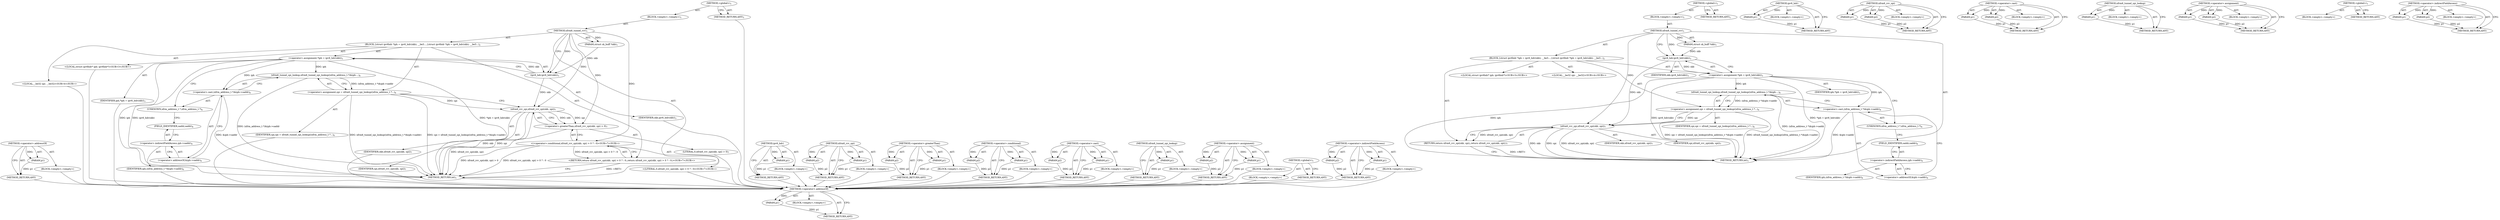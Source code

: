 digraph "&lt;operator&gt;.indirectFieldAccess" {
vulnerable_71 [label=<(METHOD,&lt;operator&gt;.addressOf)>];
vulnerable_72 [label=<(PARAM,p1)>];
vulnerable_73 [label=<(BLOCK,&lt;empty&gt;,&lt;empty&gt;)>];
vulnerable_74 [label=<(METHOD_RETURN,ANY)>];
vulnerable_6 [label=<(METHOD,&lt;global&gt;)<SUB>1</SUB>>];
vulnerable_7 [label=<(BLOCK,&lt;empty&gt;,&lt;empty&gt;)<SUB>1</SUB>>];
vulnerable_8 [label=<(METHOD,xfrm6_tunnel_rcv)<SUB>1</SUB>>];
vulnerable_9 [label=<(PARAM,struct sk_buff *skb)<SUB>1</SUB>>];
vulnerable_10 [label=<(BLOCK,{
	struct ipv6hdr *iph = ipv6_hdr(skb);
 	__be3...,{
	struct ipv6hdr *iph = ipv6_hdr(skb);
 	__be3...)<SUB>2</SUB>>];
vulnerable_11 [label="<(LOCAL,struct ipv6hdr* iph: ipv6hdr*)<SUB>3</SUB>>"];
vulnerable_12 [label=<(&lt;operator&gt;.assignment,*iph = ipv6_hdr(skb))<SUB>3</SUB>>];
vulnerable_13 [label=<(IDENTIFIER,iph,*iph = ipv6_hdr(skb))<SUB>3</SUB>>];
vulnerable_14 [label=<(ipv6_hdr,ipv6_hdr(skb))<SUB>3</SUB>>];
vulnerable_15 [label=<(IDENTIFIER,skb,ipv6_hdr(skb))<SUB>3</SUB>>];
vulnerable_16 [label="<(LOCAL,__be32 spi: __be32)<SUB>4</SUB>>"];
vulnerable_17 [label=<(&lt;operator&gt;.assignment,spi = xfrm6_tunnel_spi_lookup((xfrm_address_t *...)<SUB>6</SUB>>];
vulnerable_18 [label=<(IDENTIFIER,spi,spi = xfrm6_tunnel_spi_lookup((xfrm_address_t *...)<SUB>6</SUB>>];
vulnerable_19 [label=<(xfrm6_tunnel_spi_lookup,xfrm6_tunnel_spi_lookup((xfrm_address_t *)&amp;iph-...)<SUB>6</SUB>>];
vulnerable_20 [label=<(&lt;operator&gt;.cast,(xfrm_address_t *)&amp;iph-&gt;saddr)<SUB>6</SUB>>];
vulnerable_21 [label=<(UNKNOWN,xfrm_address_t *,xfrm_address_t *)<SUB>6</SUB>>];
vulnerable_22 [label=<(&lt;operator&gt;.addressOf,&amp;iph-&gt;saddr)<SUB>6</SUB>>];
vulnerable_23 [label=<(&lt;operator&gt;.indirectFieldAccess,iph-&gt;saddr)<SUB>6</SUB>>];
vulnerable_24 [label=<(IDENTIFIER,iph,(xfrm_address_t *)&amp;iph-&gt;saddr)<SUB>6</SUB>>];
vulnerable_25 [label=<(FIELD_IDENTIFIER,saddr,saddr)<SUB>6</SUB>>];
vulnerable_26 [label=<(RETURN,return xfrm6_rcv_spi(skb, spi);,return xfrm6_rcv_spi(skb, spi);)<SUB>7</SUB>>];
vulnerable_27 [label=<(xfrm6_rcv_spi,xfrm6_rcv_spi(skb, spi))<SUB>7</SUB>>];
vulnerable_28 [label=<(IDENTIFIER,skb,xfrm6_rcv_spi(skb, spi))<SUB>7</SUB>>];
vulnerable_29 [label=<(IDENTIFIER,spi,xfrm6_rcv_spi(skb, spi))<SUB>7</SUB>>];
vulnerable_30 [label=<(METHOD_RETURN,int)<SUB>1</SUB>>];
vulnerable_32 [label=<(METHOD_RETURN,ANY)<SUB>1</SUB>>];
vulnerable_58 [label=<(METHOD,ipv6_hdr)>];
vulnerable_59 [label=<(PARAM,p1)>];
vulnerable_60 [label=<(BLOCK,&lt;empty&gt;,&lt;empty&gt;)>];
vulnerable_61 [label=<(METHOD_RETURN,ANY)>];
vulnerable_80 [label=<(METHOD,xfrm6_rcv_spi)>];
vulnerable_81 [label=<(PARAM,p1)>];
vulnerable_82 [label=<(PARAM,p2)>];
vulnerable_83 [label=<(BLOCK,&lt;empty&gt;,&lt;empty&gt;)>];
vulnerable_84 [label=<(METHOD_RETURN,ANY)>];
vulnerable_66 [label=<(METHOD,&lt;operator&gt;.cast)>];
vulnerable_67 [label=<(PARAM,p1)>];
vulnerable_68 [label=<(PARAM,p2)>];
vulnerable_69 [label=<(BLOCK,&lt;empty&gt;,&lt;empty&gt;)>];
vulnerable_70 [label=<(METHOD_RETURN,ANY)>];
vulnerable_62 [label=<(METHOD,xfrm6_tunnel_spi_lookup)>];
vulnerable_63 [label=<(PARAM,p1)>];
vulnerable_64 [label=<(BLOCK,&lt;empty&gt;,&lt;empty&gt;)>];
vulnerable_65 [label=<(METHOD_RETURN,ANY)>];
vulnerable_53 [label=<(METHOD,&lt;operator&gt;.assignment)>];
vulnerable_54 [label=<(PARAM,p1)>];
vulnerable_55 [label=<(PARAM,p2)>];
vulnerable_56 [label=<(BLOCK,&lt;empty&gt;,&lt;empty&gt;)>];
vulnerable_57 [label=<(METHOD_RETURN,ANY)>];
vulnerable_47 [label=<(METHOD,&lt;global&gt;)<SUB>1</SUB>>];
vulnerable_48 [label=<(BLOCK,&lt;empty&gt;,&lt;empty&gt;)>];
vulnerable_49 [label=<(METHOD_RETURN,ANY)>];
vulnerable_75 [label=<(METHOD,&lt;operator&gt;.indirectFieldAccess)>];
vulnerable_76 [label=<(PARAM,p1)>];
vulnerable_77 [label=<(PARAM,p2)>];
vulnerable_78 [label=<(BLOCK,&lt;empty&gt;,&lt;empty&gt;)>];
vulnerable_79 [label=<(METHOD_RETURN,ANY)>];
fixed_75 [label=<(METHOD,&lt;operator&gt;.addressOf)>];
fixed_76 [label=<(PARAM,p1)>];
fixed_77 [label=<(BLOCK,&lt;empty&gt;,&lt;empty&gt;)>];
fixed_78 [label=<(METHOD_RETURN,ANY)>];
fixed_6 [label=<(METHOD,&lt;global&gt;)<SUB>1</SUB>>];
fixed_7 [label=<(BLOCK,&lt;empty&gt;,&lt;empty&gt;)<SUB>1</SUB>>];
fixed_8 [label=<(METHOD,xfrm6_tunnel_rcv)<SUB>1</SUB>>];
fixed_9 [label=<(PARAM,struct sk_buff *skb)<SUB>1</SUB>>];
fixed_10 [label=<(BLOCK,{
	struct ipv6hdr *iph = ipv6_hdr(skb);
 	__be3...,{
	struct ipv6hdr *iph = ipv6_hdr(skb);
 	__be3...)<SUB>2</SUB>>];
fixed_11 [label="<(LOCAL,struct ipv6hdr* iph: ipv6hdr*)<SUB>3</SUB>>"];
fixed_12 [label=<(&lt;operator&gt;.assignment,*iph = ipv6_hdr(skb))<SUB>3</SUB>>];
fixed_13 [label=<(IDENTIFIER,iph,*iph = ipv6_hdr(skb))<SUB>3</SUB>>];
fixed_14 [label=<(ipv6_hdr,ipv6_hdr(skb))<SUB>3</SUB>>];
fixed_15 [label=<(IDENTIFIER,skb,ipv6_hdr(skb))<SUB>3</SUB>>];
fixed_16 [label="<(LOCAL,__be32 spi: __be32)<SUB>4</SUB>>"];
fixed_17 [label=<(&lt;operator&gt;.assignment,spi = xfrm6_tunnel_spi_lookup((xfrm_address_t *...)<SUB>6</SUB>>];
fixed_18 [label=<(IDENTIFIER,spi,spi = xfrm6_tunnel_spi_lookup((xfrm_address_t *...)<SUB>6</SUB>>];
fixed_19 [label=<(xfrm6_tunnel_spi_lookup,xfrm6_tunnel_spi_lookup((xfrm_address_t *)&amp;iph-...)<SUB>6</SUB>>];
fixed_20 [label=<(&lt;operator&gt;.cast,(xfrm_address_t *)&amp;iph-&gt;saddr)<SUB>6</SUB>>];
fixed_21 [label=<(UNKNOWN,xfrm_address_t *,xfrm_address_t *)<SUB>6</SUB>>];
fixed_22 [label=<(&lt;operator&gt;.addressOf,&amp;iph-&gt;saddr)<SUB>6</SUB>>];
fixed_23 [label=<(&lt;operator&gt;.indirectFieldAccess,iph-&gt;saddr)<SUB>6</SUB>>];
fixed_24 [label=<(IDENTIFIER,iph,(xfrm_address_t *)&amp;iph-&gt;saddr)<SUB>6</SUB>>];
fixed_25 [label=<(FIELD_IDENTIFIER,saddr,saddr)<SUB>6</SUB>>];
fixed_26 [label="<(RETURN,return xfrm6_rcv_spi(skb, spi) &gt; 0 ? : 0;,return xfrm6_rcv_spi(skb, spi) &gt; 0 ? : 0;)<SUB>7</SUB>>"];
fixed_27 [label="<(&lt;operator&gt;.conditional,xfrm6_rcv_spi(skb, spi) &gt; 0 ? : 0)<SUB>7</SUB>>"];
fixed_28 [label=<(&lt;operator&gt;.greaterThan,xfrm6_rcv_spi(skb, spi) &gt; 0)<SUB>7</SUB>>];
fixed_29 [label=<(xfrm6_rcv_spi,xfrm6_rcv_spi(skb, spi))<SUB>7</SUB>>];
fixed_30 [label=<(IDENTIFIER,skb,xfrm6_rcv_spi(skb, spi))<SUB>7</SUB>>];
fixed_31 [label=<(IDENTIFIER,spi,xfrm6_rcv_spi(skb, spi))<SUB>7</SUB>>];
fixed_32 [label=<(LITERAL,0,xfrm6_rcv_spi(skb, spi) &gt; 0)<SUB>7</SUB>>];
fixed_33 [label="<(LITERAL,0,xfrm6_rcv_spi(skb, spi) &gt; 0 ? : 0)<SUB>7</SUB>>"];
fixed_34 [label=<(METHOD_RETURN,int)<SUB>1</SUB>>];
fixed_36 [label=<(METHOD_RETURN,ANY)<SUB>1</SUB>>];
fixed_62 [label=<(METHOD,ipv6_hdr)>];
fixed_63 [label=<(PARAM,p1)>];
fixed_64 [label=<(BLOCK,&lt;empty&gt;,&lt;empty&gt;)>];
fixed_65 [label=<(METHOD_RETURN,ANY)>];
fixed_94 [label=<(METHOD,xfrm6_rcv_spi)>];
fixed_95 [label=<(PARAM,p1)>];
fixed_96 [label=<(PARAM,p2)>];
fixed_97 [label=<(BLOCK,&lt;empty&gt;,&lt;empty&gt;)>];
fixed_98 [label=<(METHOD_RETURN,ANY)>];
fixed_89 [label=<(METHOD,&lt;operator&gt;.greaterThan)>];
fixed_90 [label=<(PARAM,p1)>];
fixed_91 [label=<(PARAM,p2)>];
fixed_92 [label=<(BLOCK,&lt;empty&gt;,&lt;empty&gt;)>];
fixed_93 [label=<(METHOD_RETURN,ANY)>];
fixed_84 [label=<(METHOD,&lt;operator&gt;.conditional)>];
fixed_85 [label=<(PARAM,p1)>];
fixed_86 [label=<(PARAM,p2)>];
fixed_87 [label=<(BLOCK,&lt;empty&gt;,&lt;empty&gt;)>];
fixed_88 [label=<(METHOD_RETURN,ANY)>];
fixed_70 [label=<(METHOD,&lt;operator&gt;.cast)>];
fixed_71 [label=<(PARAM,p1)>];
fixed_72 [label=<(PARAM,p2)>];
fixed_73 [label=<(BLOCK,&lt;empty&gt;,&lt;empty&gt;)>];
fixed_74 [label=<(METHOD_RETURN,ANY)>];
fixed_66 [label=<(METHOD,xfrm6_tunnel_spi_lookup)>];
fixed_67 [label=<(PARAM,p1)>];
fixed_68 [label=<(BLOCK,&lt;empty&gt;,&lt;empty&gt;)>];
fixed_69 [label=<(METHOD_RETURN,ANY)>];
fixed_57 [label=<(METHOD,&lt;operator&gt;.assignment)>];
fixed_58 [label=<(PARAM,p1)>];
fixed_59 [label=<(PARAM,p2)>];
fixed_60 [label=<(BLOCK,&lt;empty&gt;,&lt;empty&gt;)>];
fixed_61 [label=<(METHOD_RETURN,ANY)>];
fixed_51 [label=<(METHOD,&lt;global&gt;)<SUB>1</SUB>>];
fixed_52 [label=<(BLOCK,&lt;empty&gt;,&lt;empty&gt;)>];
fixed_53 [label=<(METHOD_RETURN,ANY)>];
fixed_79 [label=<(METHOD,&lt;operator&gt;.indirectFieldAccess)>];
fixed_80 [label=<(PARAM,p1)>];
fixed_81 [label=<(PARAM,p2)>];
fixed_82 [label=<(BLOCK,&lt;empty&gt;,&lt;empty&gt;)>];
fixed_83 [label=<(METHOD_RETURN,ANY)>];
vulnerable_71 -> vulnerable_72  [key=0, label="AST: "];
vulnerable_71 -> vulnerable_72  [key=1, label="DDG: "];
vulnerable_71 -> vulnerable_73  [key=0, label="AST: "];
vulnerable_71 -> vulnerable_74  [key=0, label="AST: "];
vulnerable_71 -> vulnerable_74  [key=1, label="CFG: "];
vulnerable_72 -> vulnerable_74  [key=0, label="DDG: p1"];
vulnerable_6 -> vulnerable_7  [key=0, label="AST: "];
vulnerable_6 -> vulnerable_32  [key=0, label="AST: "];
vulnerable_6 -> vulnerable_32  [key=1, label="CFG: "];
vulnerable_7 -> vulnerable_8  [key=0, label="AST: "];
vulnerable_8 -> vulnerable_9  [key=0, label="AST: "];
vulnerable_8 -> vulnerable_9  [key=1, label="DDG: "];
vulnerable_8 -> vulnerable_10  [key=0, label="AST: "];
vulnerable_8 -> vulnerable_30  [key=0, label="AST: "];
vulnerable_8 -> vulnerable_14  [key=0, label="CFG: "];
vulnerable_8 -> vulnerable_14  [key=1, label="DDG: "];
vulnerable_8 -> vulnerable_27  [key=0, label="DDG: "];
vulnerable_9 -> vulnerable_14  [key=0, label="DDG: skb"];
vulnerable_10 -> vulnerable_11  [key=0, label="AST: "];
vulnerable_10 -> vulnerable_12  [key=0, label="AST: "];
vulnerable_10 -> vulnerable_16  [key=0, label="AST: "];
vulnerable_10 -> vulnerable_17  [key=0, label="AST: "];
vulnerable_10 -> vulnerable_26  [key=0, label="AST: "];
vulnerable_12 -> vulnerable_13  [key=0, label="AST: "];
vulnerable_12 -> vulnerable_14  [key=0, label="AST: "];
vulnerable_12 -> vulnerable_21  [key=0, label="CFG: "];
vulnerable_12 -> vulnerable_30  [key=0, label="DDG: iph"];
vulnerable_12 -> vulnerable_30  [key=1, label="DDG: ipv6_hdr(skb)"];
vulnerable_12 -> vulnerable_30  [key=2, label="DDG: *iph = ipv6_hdr(skb)"];
vulnerable_12 -> vulnerable_19  [key=0, label="DDG: iph"];
vulnerable_12 -> vulnerable_20  [key=0, label="DDG: iph"];
vulnerable_14 -> vulnerable_15  [key=0, label="AST: "];
vulnerable_14 -> vulnerable_12  [key=0, label="CFG: "];
vulnerable_14 -> vulnerable_12  [key=1, label="DDG: skb"];
vulnerable_14 -> vulnerable_27  [key=0, label="DDG: skb"];
vulnerable_17 -> vulnerable_18  [key=0, label="AST: "];
vulnerable_17 -> vulnerable_19  [key=0, label="AST: "];
vulnerable_17 -> vulnerable_27  [key=0, label="CFG: "];
vulnerable_17 -> vulnerable_27  [key=1, label="DDG: spi"];
vulnerable_17 -> vulnerable_30  [key=0, label="DDG: xfrm6_tunnel_spi_lookup((xfrm_address_t *)&amp;iph-&gt;saddr)"];
vulnerable_17 -> vulnerable_30  [key=1, label="DDG: spi = xfrm6_tunnel_spi_lookup((xfrm_address_t *)&amp;iph-&gt;saddr)"];
vulnerable_19 -> vulnerable_20  [key=0, label="AST: "];
vulnerable_19 -> vulnerable_17  [key=0, label="CFG: "];
vulnerable_19 -> vulnerable_17  [key=1, label="DDG: (xfrm_address_t *)&amp;iph-&gt;saddr"];
vulnerable_19 -> vulnerable_30  [key=0, label="DDG: (xfrm_address_t *)&amp;iph-&gt;saddr"];
vulnerable_20 -> vulnerable_21  [key=0, label="AST: "];
vulnerable_20 -> vulnerable_22  [key=0, label="AST: "];
vulnerable_20 -> vulnerable_19  [key=0, label="CFG: "];
vulnerable_20 -> vulnerable_30  [key=0, label="DDG: &amp;iph-&gt;saddr"];
vulnerable_21 -> vulnerable_25  [key=0, label="CFG: "];
vulnerable_22 -> vulnerable_23  [key=0, label="AST: "];
vulnerable_22 -> vulnerable_20  [key=0, label="CFG: "];
vulnerable_23 -> vulnerable_24  [key=0, label="AST: "];
vulnerable_23 -> vulnerable_25  [key=0, label="AST: "];
vulnerable_23 -> vulnerable_22  [key=0, label="CFG: "];
vulnerable_25 -> vulnerable_23  [key=0, label="CFG: "];
vulnerable_26 -> vulnerable_27  [key=0, label="AST: "];
vulnerable_26 -> vulnerable_30  [key=0, label="CFG: "];
vulnerable_26 -> vulnerable_30  [key=1, label="DDG: &lt;RET&gt;"];
vulnerable_27 -> vulnerable_28  [key=0, label="AST: "];
vulnerable_27 -> vulnerable_29  [key=0, label="AST: "];
vulnerable_27 -> vulnerable_26  [key=0, label="CFG: "];
vulnerable_27 -> vulnerable_26  [key=1, label="DDG: xfrm6_rcv_spi(skb, spi)"];
vulnerable_27 -> vulnerable_30  [key=0, label="DDG: skb"];
vulnerable_27 -> vulnerable_30  [key=1, label="DDG: spi"];
vulnerable_27 -> vulnerable_30  [key=2, label="DDG: xfrm6_rcv_spi(skb, spi)"];
vulnerable_58 -> vulnerable_59  [key=0, label="AST: "];
vulnerable_58 -> vulnerable_59  [key=1, label="DDG: "];
vulnerable_58 -> vulnerable_60  [key=0, label="AST: "];
vulnerable_58 -> vulnerable_61  [key=0, label="AST: "];
vulnerable_58 -> vulnerable_61  [key=1, label="CFG: "];
vulnerable_59 -> vulnerable_61  [key=0, label="DDG: p1"];
vulnerable_80 -> vulnerable_81  [key=0, label="AST: "];
vulnerable_80 -> vulnerable_81  [key=1, label="DDG: "];
vulnerable_80 -> vulnerable_83  [key=0, label="AST: "];
vulnerable_80 -> vulnerable_82  [key=0, label="AST: "];
vulnerable_80 -> vulnerable_82  [key=1, label="DDG: "];
vulnerable_80 -> vulnerable_84  [key=0, label="AST: "];
vulnerable_80 -> vulnerable_84  [key=1, label="CFG: "];
vulnerable_81 -> vulnerable_84  [key=0, label="DDG: p1"];
vulnerable_82 -> vulnerable_84  [key=0, label="DDG: p2"];
vulnerable_66 -> vulnerable_67  [key=0, label="AST: "];
vulnerable_66 -> vulnerable_67  [key=1, label="DDG: "];
vulnerable_66 -> vulnerable_69  [key=0, label="AST: "];
vulnerable_66 -> vulnerable_68  [key=0, label="AST: "];
vulnerable_66 -> vulnerable_68  [key=1, label="DDG: "];
vulnerable_66 -> vulnerable_70  [key=0, label="AST: "];
vulnerable_66 -> vulnerable_70  [key=1, label="CFG: "];
vulnerable_67 -> vulnerable_70  [key=0, label="DDG: p1"];
vulnerable_68 -> vulnerable_70  [key=0, label="DDG: p2"];
vulnerable_62 -> vulnerable_63  [key=0, label="AST: "];
vulnerable_62 -> vulnerable_63  [key=1, label="DDG: "];
vulnerable_62 -> vulnerable_64  [key=0, label="AST: "];
vulnerable_62 -> vulnerable_65  [key=0, label="AST: "];
vulnerable_62 -> vulnerable_65  [key=1, label="CFG: "];
vulnerable_63 -> vulnerable_65  [key=0, label="DDG: p1"];
vulnerable_53 -> vulnerable_54  [key=0, label="AST: "];
vulnerable_53 -> vulnerable_54  [key=1, label="DDG: "];
vulnerable_53 -> vulnerable_56  [key=0, label="AST: "];
vulnerable_53 -> vulnerable_55  [key=0, label="AST: "];
vulnerable_53 -> vulnerable_55  [key=1, label="DDG: "];
vulnerable_53 -> vulnerable_57  [key=0, label="AST: "];
vulnerable_53 -> vulnerable_57  [key=1, label="CFG: "];
vulnerable_54 -> vulnerable_57  [key=0, label="DDG: p1"];
vulnerable_55 -> vulnerable_57  [key=0, label="DDG: p2"];
vulnerable_47 -> vulnerable_48  [key=0, label="AST: "];
vulnerable_47 -> vulnerable_49  [key=0, label="AST: "];
vulnerable_47 -> vulnerable_49  [key=1, label="CFG: "];
vulnerable_75 -> vulnerable_76  [key=0, label="AST: "];
vulnerable_75 -> vulnerable_76  [key=1, label="DDG: "];
vulnerable_75 -> vulnerable_78  [key=0, label="AST: "];
vulnerable_75 -> vulnerable_77  [key=0, label="AST: "];
vulnerable_75 -> vulnerable_77  [key=1, label="DDG: "];
vulnerable_75 -> vulnerable_79  [key=0, label="AST: "];
vulnerable_75 -> vulnerable_79  [key=1, label="CFG: "];
vulnerable_76 -> vulnerable_79  [key=0, label="DDG: p1"];
vulnerable_77 -> vulnerable_79  [key=0, label="DDG: p2"];
fixed_75 -> fixed_76  [key=0, label="AST: "];
fixed_75 -> fixed_76  [key=1, label="DDG: "];
fixed_75 -> fixed_77  [key=0, label="AST: "];
fixed_75 -> fixed_78  [key=0, label="AST: "];
fixed_75 -> fixed_78  [key=1, label="CFG: "];
fixed_76 -> fixed_78  [key=0, label="DDG: p1"];
fixed_77 -> vulnerable_71  [key=0];
fixed_78 -> vulnerable_71  [key=0];
fixed_6 -> fixed_7  [key=0, label="AST: "];
fixed_6 -> fixed_36  [key=0, label="AST: "];
fixed_6 -> fixed_36  [key=1, label="CFG: "];
fixed_7 -> fixed_8  [key=0, label="AST: "];
fixed_8 -> fixed_9  [key=0, label="AST: "];
fixed_8 -> fixed_9  [key=1, label="DDG: "];
fixed_8 -> fixed_10  [key=0, label="AST: "];
fixed_8 -> fixed_34  [key=0, label="AST: "];
fixed_8 -> fixed_14  [key=0, label="CFG: "];
fixed_8 -> fixed_14  [key=1, label="DDG: "];
fixed_8 -> fixed_27  [key=0, label="DDG: "];
fixed_8 -> fixed_28  [key=0, label="DDG: "];
fixed_8 -> fixed_29  [key=0, label="DDG: "];
fixed_9 -> fixed_14  [key=0, label="DDG: skb"];
fixed_10 -> fixed_11  [key=0, label="AST: "];
fixed_10 -> fixed_12  [key=0, label="AST: "];
fixed_10 -> fixed_16  [key=0, label="AST: "];
fixed_10 -> fixed_17  [key=0, label="AST: "];
fixed_10 -> fixed_26  [key=0, label="AST: "];
fixed_11 -> vulnerable_71  [key=0];
fixed_12 -> fixed_13  [key=0, label="AST: "];
fixed_12 -> fixed_14  [key=0, label="AST: "];
fixed_12 -> fixed_21  [key=0, label="CFG: "];
fixed_12 -> fixed_34  [key=0, label="DDG: iph"];
fixed_12 -> fixed_34  [key=1, label="DDG: ipv6_hdr(skb)"];
fixed_12 -> fixed_34  [key=2, label="DDG: *iph = ipv6_hdr(skb)"];
fixed_12 -> fixed_19  [key=0, label="DDG: iph"];
fixed_12 -> fixed_20  [key=0, label="DDG: iph"];
fixed_13 -> vulnerable_71  [key=0];
fixed_14 -> fixed_15  [key=0, label="AST: "];
fixed_14 -> fixed_12  [key=0, label="CFG: "];
fixed_14 -> fixed_12  [key=1, label="DDG: skb"];
fixed_14 -> fixed_29  [key=0, label="DDG: skb"];
fixed_15 -> vulnerable_71  [key=0];
fixed_16 -> vulnerable_71  [key=0];
fixed_17 -> fixed_18  [key=0, label="AST: "];
fixed_17 -> fixed_19  [key=0, label="AST: "];
fixed_17 -> fixed_29  [key=0, label="CFG: "];
fixed_17 -> fixed_29  [key=1, label="DDG: spi"];
fixed_17 -> fixed_34  [key=0, label="DDG: xfrm6_tunnel_spi_lookup((xfrm_address_t *)&amp;iph-&gt;saddr)"];
fixed_17 -> fixed_34  [key=1, label="DDG: spi = xfrm6_tunnel_spi_lookup((xfrm_address_t *)&amp;iph-&gt;saddr)"];
fixed_18 -> vulnerable_71  [key=0];
fixed_19 -> fixed_20  [key=0, label="AST: "];
fixed_19 -> fixed_17  [key=0, label="CFG: "];
fixed_19 -> fixed_17  [key=1, label="DDG: (xfrm_address_t *)&amp;iph-&gt;saddr"];
fixed_19 -> fixed_34  [key=0, label="DDG: (xfrm_address_t *)&amp;iph-&gt;saddr"];
fixed_20 -> fixed_21  [key=0, label="AST: "];
fixed_20 -> fixed_22  [key=0, label="AST: "];
fixed_20 -> fixed_19  [key=0, label="CFG: "];
fixed_20 -> fixed_34  [key=0, label="DDG: &amp;iph-&gt;saddr"];
fixed_21 -> fixed_25  [key=0, label="CFG: "];
fixed_22 -> fixed_23  [key=0, label="AST: "];
fixed_22 -> fixed_20  [key=0, label="CFG: "];
fixed_23 -> fixed_24  [key=0, label="AST: "];
fixed_23 -> fixed_25  [key=0, label="AST: "];
fixed_23 -> fixed_22  [key=0, label="CFG: "];
fixed_24 -> vulnerable_71  [key=0];
fixed_25 -> fixed_23  [key=0, label="CFG: "];
fixed_26 -> fixed_27  [key=0, label="AST: "];
fixed_26 -> fixed_34  [key=0, label="CFG: "];
fixed_26 -> fixed_34  [key=1, label="DDG: &lt;RET&gt;"];
fixed_27 -> fixed_28  [key=0, label="AST: "];
fixed_27 -> fixed_33  [key=0, label="AST: "];
fixed_27 -> fixed_26  [key=0, label="CFG: "];
fixed_27 -> fixed_26  [key=1, label="DDG: xfrm6_rcv_spi(skb, spi) &gt; 0 ? : 0"];
fixed_27 -> fixed_34  [key=0, label="DDG: xfrm6_rcv_spi(skb, spi) &gt; 0"];
fixed_27 -> fixed_34  [key=1, label="DDG: xfrm6_rcv_spi(skb, spi) &gt; 0 ? : 0"];
fixed_28 -> fixed_29  [key=0, label="AST: "];
fixed_28 -> fixed_32  [key=0, label="AST: "];
fixed_28 -> fixed_27  [key=0, label="CFG: "];
fixed_28 -> fixed_34  [key=0, label="DDG: xfrm6_rcv_spi(skb, spi)"];
fixed_29 -> fixed_30  [key=0, label="AST: "];
fixed_29 -> fixed_31  [key=0, label="AST: "];
fixed_29 -> fixed_28  [key=0, label="CFG: "];
fixed_29 -> fixed_28  [key=1, label="DDG: skb"];
fixed_29 -> fixed_28  [key=2, label="DDG: spi"];
fixed_29 -> fixed_34  [key=0, label="DDG: skb"];
fixed_29 -> fixed_34  [key=1, label="DDG: spi"];
fixed_30 -> vulnerable_71  [key=0];
fixed_31 -> vulnerable_71  [key=0];
fixed_32 -> vulnerable_71  [key=0];
fixed_33 -> vulnerable_71  [key=0];
fixed_34 -> vulnerable_71  [key=0];
fixed_36 -> vulnerable_71  [key=0];
fixed_62 -> fixed_63  [key=0, label="AST: "];
fixed_62 -> fixed_63  [key=1, label="DDG: "];
fixed_62 -> fixed_64  [key=0, label="AST: "];
fixed_62 -> fixed_65  [key=0, label="AST: "];
fixed_62 -> fixed_65  [key=1, label="CFG: "];
fixed_63 -> fixed_65  [key=0, label="DDG: p1"];
fixed_64 -> vulnerable_71  [key=0];
fixed_65 -> vulnerable_71  [key=0];
fixed_94 -> fixed_95  [key=0, label="AST: "];
fixed_94 -> fixed_95  [key=1, label="DDG: "];
fixed_94 -> fixed_97  [key=0, label="AST: "];
fixed_94 -> fixed_96  [key=0, label="AST: "];
fixed_94 -> fixed_96  [key=1, label="DDG: "];
fixed_94 -> fixed_98  [key=0, label="AST: "];
fixed_94 -> fixed_98  [key=1, label="CFG: "];
fixed_95 -> fixed_98  [key=0, label="DDG: p1"];
fixed_96 -> fixed_98  [key=0, label="DDG: p2"];
fixed_97 -> vulnerable_71  [key=0];
fixed_98 -> vulnerable_71  [key=0];
fixed_89 -> fixed_90  [key=0, label="AST: "];
fixed_89 -> fixed_90  [key=1, label="DDG: "];
fixed_89 -> fixed_92  [key=0, label="AST: "];
fixed_89 -> fixed_91  [key=0, label="AST: "];
fixed_89 -> fixed_91  [key=1, label="DDG: "];
fixed_89 -> fixed_93  [key=0, label="AST: "];
fixed_89 -> fixed_93  [key=1, label="CFG: "];
fixed_90 -> fixed_93  [key=0, label="DDG: p1"];
fixed_91 -> fixed_93  [key=0, label="DDG: p2"];
fixed_92 -> vulnerable_71  [key=0];
fixed_93 -> vulnerable_71  [key=0];
fixed_84 -> fixed_85  [key=0, label="AST: "];
fixed_84 -> fixed_85  [key=1, label="DDG: "];
fixed_84 -> fixed_87  [key=0, label="AST: "];
fixed_84 -> fixed_86  [key=0, label="AST: "];
fixed_84 -> fixed_86  [key=1, label="DDG: "];
fixed_84 -> fixed_88  [key=0, label="AST: "];
fixed_84 -> fixed_88  [key=1, label="CFG: "];
fixed_85 -> fixed_88  [key=0, label="DDG: p1"];
fixed_86 -> fixed_88  [key=0, label="DDG: p2"];
fixed_87 -> vulnerable_71  [key=0];
fixed_88 -> vulnerable_71  [key=0];
fixed_70 -> fixed_71  [key=0, label="AST: "];
fixed_70 -> fixed_71  [key=1, label="DDG: "];
fixed_70 -> fixed_73  [key=0, label="AST: "];
fixed_70 -> fixed_72  [key=0, label="AST: "];
fixed_70 -> fixed_72  [key=1, label="DDG: "];
fixed_70 -> fixed_74  [key=0, label="AST: "];
fixed_70 -> fixed_74  [key=1, label="CFG: "];
fixed_71 -> fixed_74  [key=0, label="DDG: p1"];
fixed_72 -> fixed_74  [key=0, label="DDG: p2"];
fixed_73 -> vulnerable_71  [key=0];
fixed_74 -> vulnerable_71  [key=0];
fixed_66 -> fixed_67  [key=0, label="AST: "];
fixed_66 -> fixed_67  [key=1, label="DDG: "];
fixed_66 -> fixed_68  [key=0, label="AST: "];
fixed_66 -> fixed_69  [key=0, label="AST: "];
fixed_66 -> fixed_69  [key=1, label="CFG: "];
fixed_67 -> fixed_69  [key=0, label="DDG: p1"];
fixed_68 -> vulnerable_71  [key=0];
fixed_69 -> vulnerable_71  [key=0];
fixed_57 -> fixed_58  [key=0, label="AST: "];
fixed_57 -> fixed_58  [key=1, label="DDG: "];
fixed_57 -> fixed_60  [key=0, label="AST: "];
fixed_57 -> fixed_59  [key=0, label="AST: "];
fixed_57 -> fixed_59  [key=1, label="DDG: "];
fixed_57 -> fixed_61  [key=0, label="AST: "];
fixed_57 -> fixed_61  [key=1, label="CFG: "];
fixed_58 -> fixed_61  [key=0, label="DDG: p1"];
fixed_59 -> fixed_61  [key=0, label="DDG: p2"];
fixed_60 -> vulnerable_71  [key=0];
fixed_61 -> vulnerable_71  [key=0];
fixed_51 -> fixed_52  [key=0, label="AST: "];
fixed_51 -> fixed_53  [key=0, label="AST: "];
fixed_51 -> fixed_53  [key=1, label="CFG: "];
fixed_52 -> vulnerable_71  [key=0];
fixed_53 -> vulnerable_71  [key=0];
fixed_79 -> fixed_80  [key=0, label="AST: "];
fixed_79 -> fixed_80  [key=1, label="DDG: "];
fixed_79 -> fixed_82  [key=0, label="AST: "];
fixed_79 -> fixed_81  [key=0, label="AST: "];
fixed_79 -> fixed_81  [key=1, label="DDG: "];
fixed_79 -> fixed_83  [key=0, label="AST: "];
fixed_79 -> fixed_83  [key=1, label="CFG: "];
fixed_80 -> fixed_83  [key=0, label="DDG: p1"];
fixed_81 -> fixed_83  [key=0, label="DDG: p2"];
fixed_82 -> vulnerable_71  [key=0];
fixed_83 -> vulnerable_71  [key=0];
}
